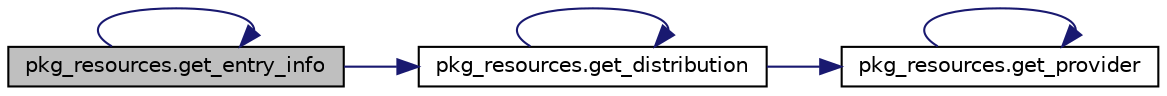 digraph "pkg_resources.get_entry_info"
{
 // LATEX_PDF_SIZE
  edge [fontname="Helvetica",fontsize="10",labelfontname="Helvetica",labelfontsize="10"];
  node [fontname="Helvetica",fontsize="10",shape=record];
  rankdir="LR";
  Node1 [label="pkg_resources.get_entry_info",height=0.2,width=0.4,color="black", fillcolor="grey75", style="filled", fontcolor="black",tooltip=" "];
  Node1 -> Node2 [color="midnightblue",fontsize="10",style="solid",fontname="Helvetica"];
  Node2 [label="pkg_resources.get_distribution",height=0.2,width=0.4,color="black", fillcolor="white", style="filled",URL="$d0/de1/namespacepkg__resources.html#a2855f6a8b340925bb37a05cca44c6858",tooltip=" "];
  Node2 -> Node2 [color="midnightblue",fontsize="10",style="solid",fontname="Helvetica"];
  Node2 -> Node3 [color="midnightblue",fontsize="10",style="solid",fontname="Helvetica"];
  Node3 [label="pkg_resources.get_provider",height=0.2,width=0.4,color="black", fillcolor="white", style="filled",URL="$d0/de1/namespacepkg__resources.html#ae7d5476e7cb36e118cf324cda5f2ace5",tooltip=" "];
  Node3 -> Node3 [color="midnightblue",fontsize="10",style="solid",fontname="Helvetica"];
  Node1 -> Node1 [color="midnightblue",fontsize="10",style="solid",fontname="Helvetica"];
}
